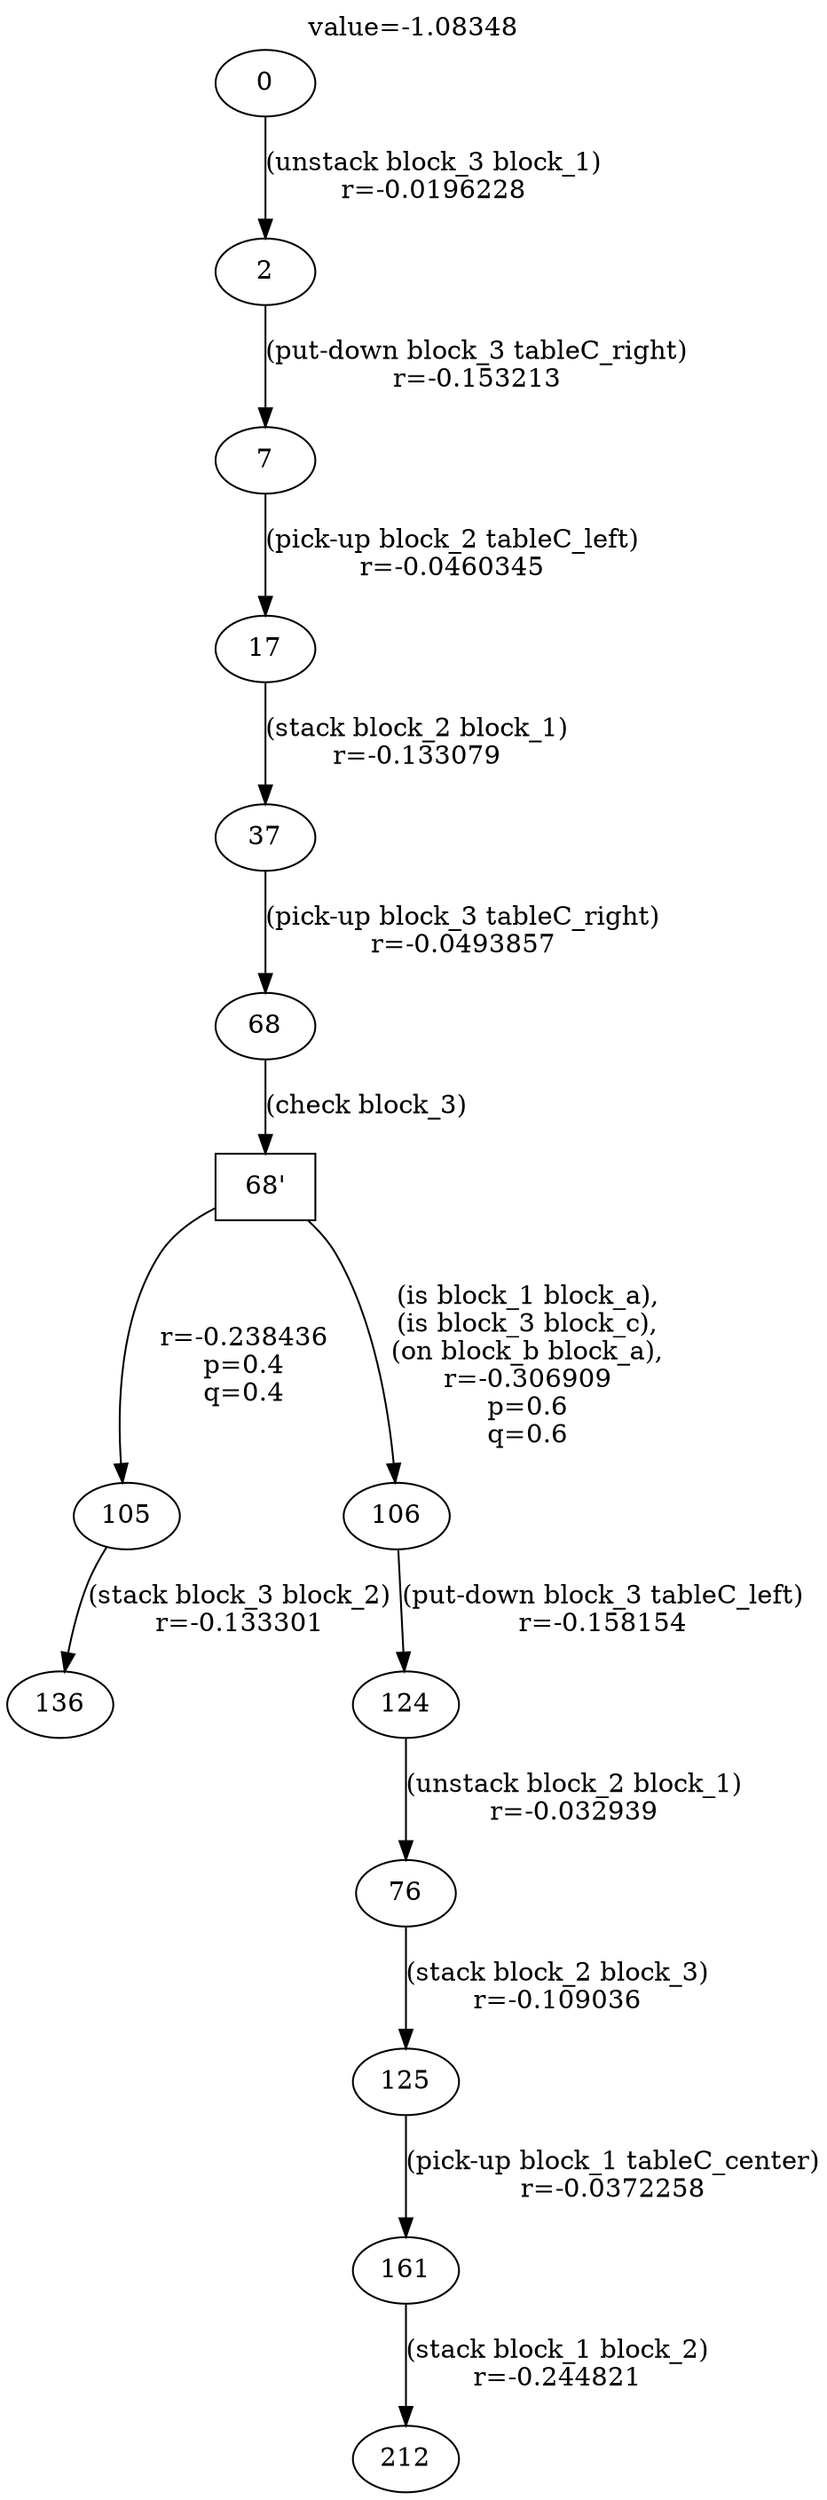 digraph g{
label="value=-1.08348"
labelloc=top
0->2 [ label="(unstack block_3 block_1)
r=-0.0196228" ];
2->7 [ label="(put-down block_3 tableC_right)
r=-0.153213" ];
7->17 [ label="(pick-up block_2 tableC_left)
r=-0.0460345" ];
17->37 [ label="(stack block_2 block_1)
r=-0.133079" ];
37->68 [ label="(pick-up block_3 tableC_right)
r=-0.0493857" ];
"68'" [ shape=box ] ;
68->"68'" [ label="(check block_3)" ];
"68'"->105 [ label="
r=-0.238436
p=0.4
q=0.4" ];
105->136 [ label="(stack block_3 block_2)
r=-0.133301" ];
"68'"->106 [ label="
(is block_1 block_a),
(is block_3 block_c),
(on block_b block_a),
r=-0.306909
p=0.6
q=0.6" ];
106->124 [ label="(put-down block_3 tableC_left)
r=-0.158154" ];
124->76 [ label="(unstack block_2 block_1)
r=-0.032939" ];
76->125 [ label="(stack block_2 block_3)
r=-0.109036" ];
125->161 [ label="(pick-up block_1 tableC_center)
r=-0.0372258" ];
161->212 [ label="(stack block_1 block_2)
r=-0.244821" ];
}
